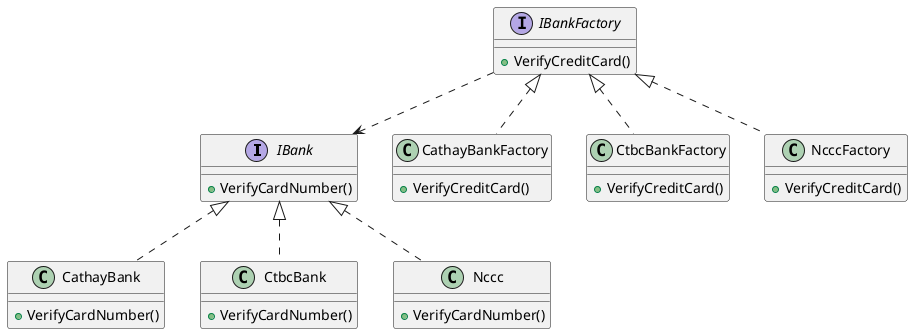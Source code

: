 @startuml Homework05ClassDiagram

interface IBank {
    +VerifyCardNumber()
}

interface IBankFactory{
    +VerifyCreditCard()
}

class CathayBankFactory{
    +VerifyCreditCard()
}

class CtbcBankFactory{
    +VerifyCreditCard()
}

class NcccFactory{
    +VerifyCreditCard()
}

class CathayBank{
    +VerifyCardNumber()
}

class CtbcBank{
    +VerifyCardNumber()
}

class Nccc{
    +VerifyCardNumber()
}

IBankFactory <|.. CathayBankFactory
IBankFactory <|.. CtbcBankFactory
IBankFactory <|.. NcccFactory
IBankFactory ..> IBank
IBank <|.. CathayBank
IBank <|.. CtbcBank
IBank <|.. Nccc

@enduml